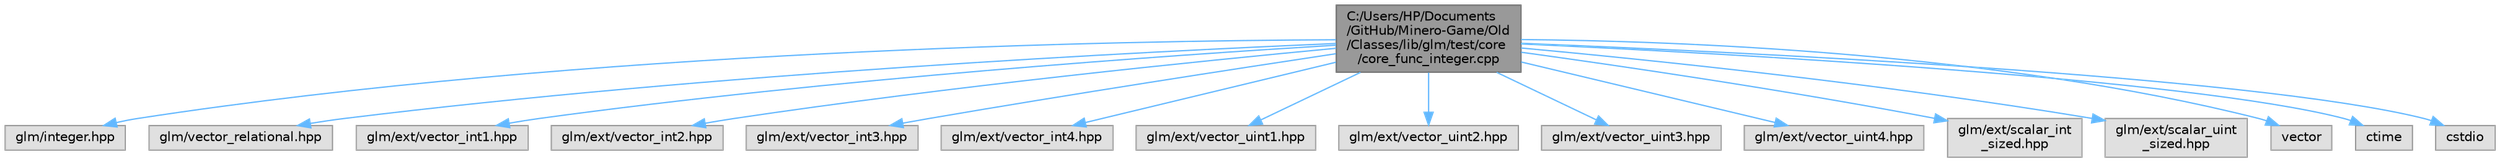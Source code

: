 digraph "C:/Users/HP/Documents/GitHub/Minero-Game/Old/Classes/lib/glm/test/core/core_func_integer.cpp"
{
 // LATEX_PDF_SIZE
  bgcolor="transparent";
  edge [fontname=Helvetica,fontsize=10,labelfontname=Helvetica,labelfontsize=10];
  node [fontname=Helvetica,fontsize=10,shape=box,height=0.2,width=0.4];
  Node1 [id="Node000001",label="C:/Users/HP/Documents\l/GitHub/Minero-Game/Old\l/Classes/lib/glm/test/core\l/core_func_integer.cpp",height=0.2,width=0.4,color="gray40", fillcolor="grey60", style="filled", fontcolor="black",tooltip=" "];
  Node1 -> Node2 [id="edge31_Node000001_Node000002",color="steelblue1",style="solid",tooltip=" "];
  Node2 [id="Node000002",label="glm/integer.hpp",height=0.2,width=0.4,color="grey60", fillcolor="#E0E0E0", style="filled",tooltip=" "];
  Node1 -> Node3 [id="edge32_Node000001_Node000003",color="steelblue1",style="solid",tooltip=" "];
  Node3 [id="Node000003",label="glm/vector_relational.hpp",height=0.2,width=0.4,color="grey60", fillcolor="#E0E0E0", style="filled",tooltip=" "];
  Node1 -> Node4 [id="edge33_Node000001_Node000004",color="steelblue1",style="solid",tooltip=" "];
  Node4 [id="Node000004",label="glm/ext/vector_int1.hpp",height=0.2,width=0.4,color="grey60", fillcolor="#E0E0E0", style="filled",tooltip=" "];
  Node1 -> Node5 [id="edge34_Node000001_Node000005",color="steelblue1",style="solid",tooltip=" "];
  Node5 [id="Node000005",label="glm/ext/vector_int2.hpp",height=0.2,width=0.4,color="grey60", fillcolor="#E0E0E0", style="filled",tooltip=" "];
  Node1 -> Node6 [id="edge35_Node000001_Node000006",color="steelblue1",style="solid",tooltip=" "];
  Node6 [id="Node000006",label="glm/ext/vector_int3.hpp",height=0.2,width=0.4,color="grey60", fillcolor="#E0E0E0", style="filled",tooltip=" "];
  Node1 -> Node7 [id="edge36_Node000001_Node000007",color="steelblue1",style="solid",tooltip=" "];
  Node7 [id="Node000007",label="glm/ext/vector_int4.hpp",height=0.2,width=0.4,color="grey60", fillcolor="#E0E0E0", style="filled",tooltip=" "];
  Node1 -> Node8 [id="edge37_Node000001_Node000008",color="steelblue1",style="solid",tooltip=" "];
  Node8 [id="Node000008",label="glm/ext/vector_uint1.hpp",height=0.2,width=0.4,color="grey60", fillcolor="#E0E0E0", style="filled",tooltip=" "];
  Node1 -> Node9 [id="edge38_Node000001_Node000009",color="steelblue1",style="solid",tooltip=" "];
  Node9 [id="Node000009",label="glm/ext/vector_uint2.hpp",height=0.2,width=0.4,color="grey60", fillcolor="#E0E0E0", style="filled",tooltip=" "];
  Node1 -> Node10 [id="edge39_Node000001_Node000010",color="steelblue1",style="solid",tooltip=" "];
  Node10 [id="Node000010",label="glm/ext/vector_uint3.hpp",height=0.2,width=0.4,color="grey60", fillcolor="#E0E0E0", style="filled",tooltip=" "];
  Node1 -> Node11 [id="edge40_Node000001_Node000011",color="steelblue1",style="solid",tooltip=" "];
  Node11 [id="Node000011",label="glm/ext/vector_uint4.hpp",height=0.2,width=0.4,color="grey60", fillcolor="#E0E0E0", style="filled",tooltip=" "];
  Node1 -> Node12 [id="edge41_Node000001_Node000012",color="steelblue1",style="solid",tooltip=" "];
  Node12 [id="Node000012",label="glm/ext/scalar_int\l_sized.hpp",height=0.2,width=0.4,color="grey60", fillcolor="#E0E0E0", style="filled",tooltip=" "];
  Node1 -> Node13 [id="edge42_Node000001_Node000013",color="steelblue1",style="solid",tooltip=" "];
  Node13 [id="Node000013",label="glm/ext/scalar_uint\l_sized.hpp",height=0.2,width=0.4,color="grey60", fillcolor="#E0E0E0", style="filled",tooltip=" "];
  Node1 -> Node14 [id="edge43_Node000001_Node000014",color="steelblue1",style="solid",tooltip=" "];
  Node14 [id="Node000014",label="vector",height=0.2,width=0.4,color="grey60", fillcolor="#E0E0E0", style="filled",tooltip=" "];
  Node1 -> Node15 [id="edge44_Node000001_Node000015",color="steelblue1",style="solid",tooltip=" "];
  Node15 [id="Node000015",label="ctime",height=0.2,width=0.4,color="grey60", fillcolor="#E0E0E0", style="filled",tooltip=" "];
  Node1 -> Node16 [id="edge45_Node000001_Node000016",color="steelblue1",style="solid",tooltip=" "];
  Node16 [id="Node000016",label="cstdio",height=0.2,width=0.4,color="grey60", fillcolor="#E0E0E0", style="filled",tooltip=" "];
}
